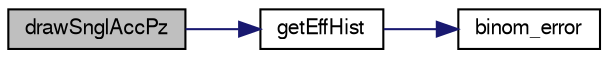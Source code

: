 digraph "drawSnglAccPz"
{
  bgcolor="transparent";
  edge [fontname="FreeSans",fontsize="10",labelfontname="FreeSans",labelfontsize="10"];
  node [fontname="FreeSans",fontsize="10",shape=record];
  rankdir="LR";
  Node1 [label="drawSnglAccPz",height=0.2,width=0.4,color="black", fillcolor="grey75", style="filled" fontcolor="black"];
  Node1 -> Node2 [color="midnightblue",fontsize="10",style="solid",fontname="FreeSans"];
  Node2 [label="getEffHist",height=0.2,width=0.4,color="black",URL="$d5/de9/E1039Shielding_2ana_8C.html#a68f99920be96fd675894490fd64e9a37"];
  Node2 -> Node3 [color="midnightblue",fontsize="10",style="solid",fontname="FreeSans"];
  Node3 [label="binom_error",height=0.2,width=0.4,color="black",URL="$d5/de9/E1039Shielding_2ana_8C.html#aad19f100cc413c221a6f2604b5e57873"];
}

